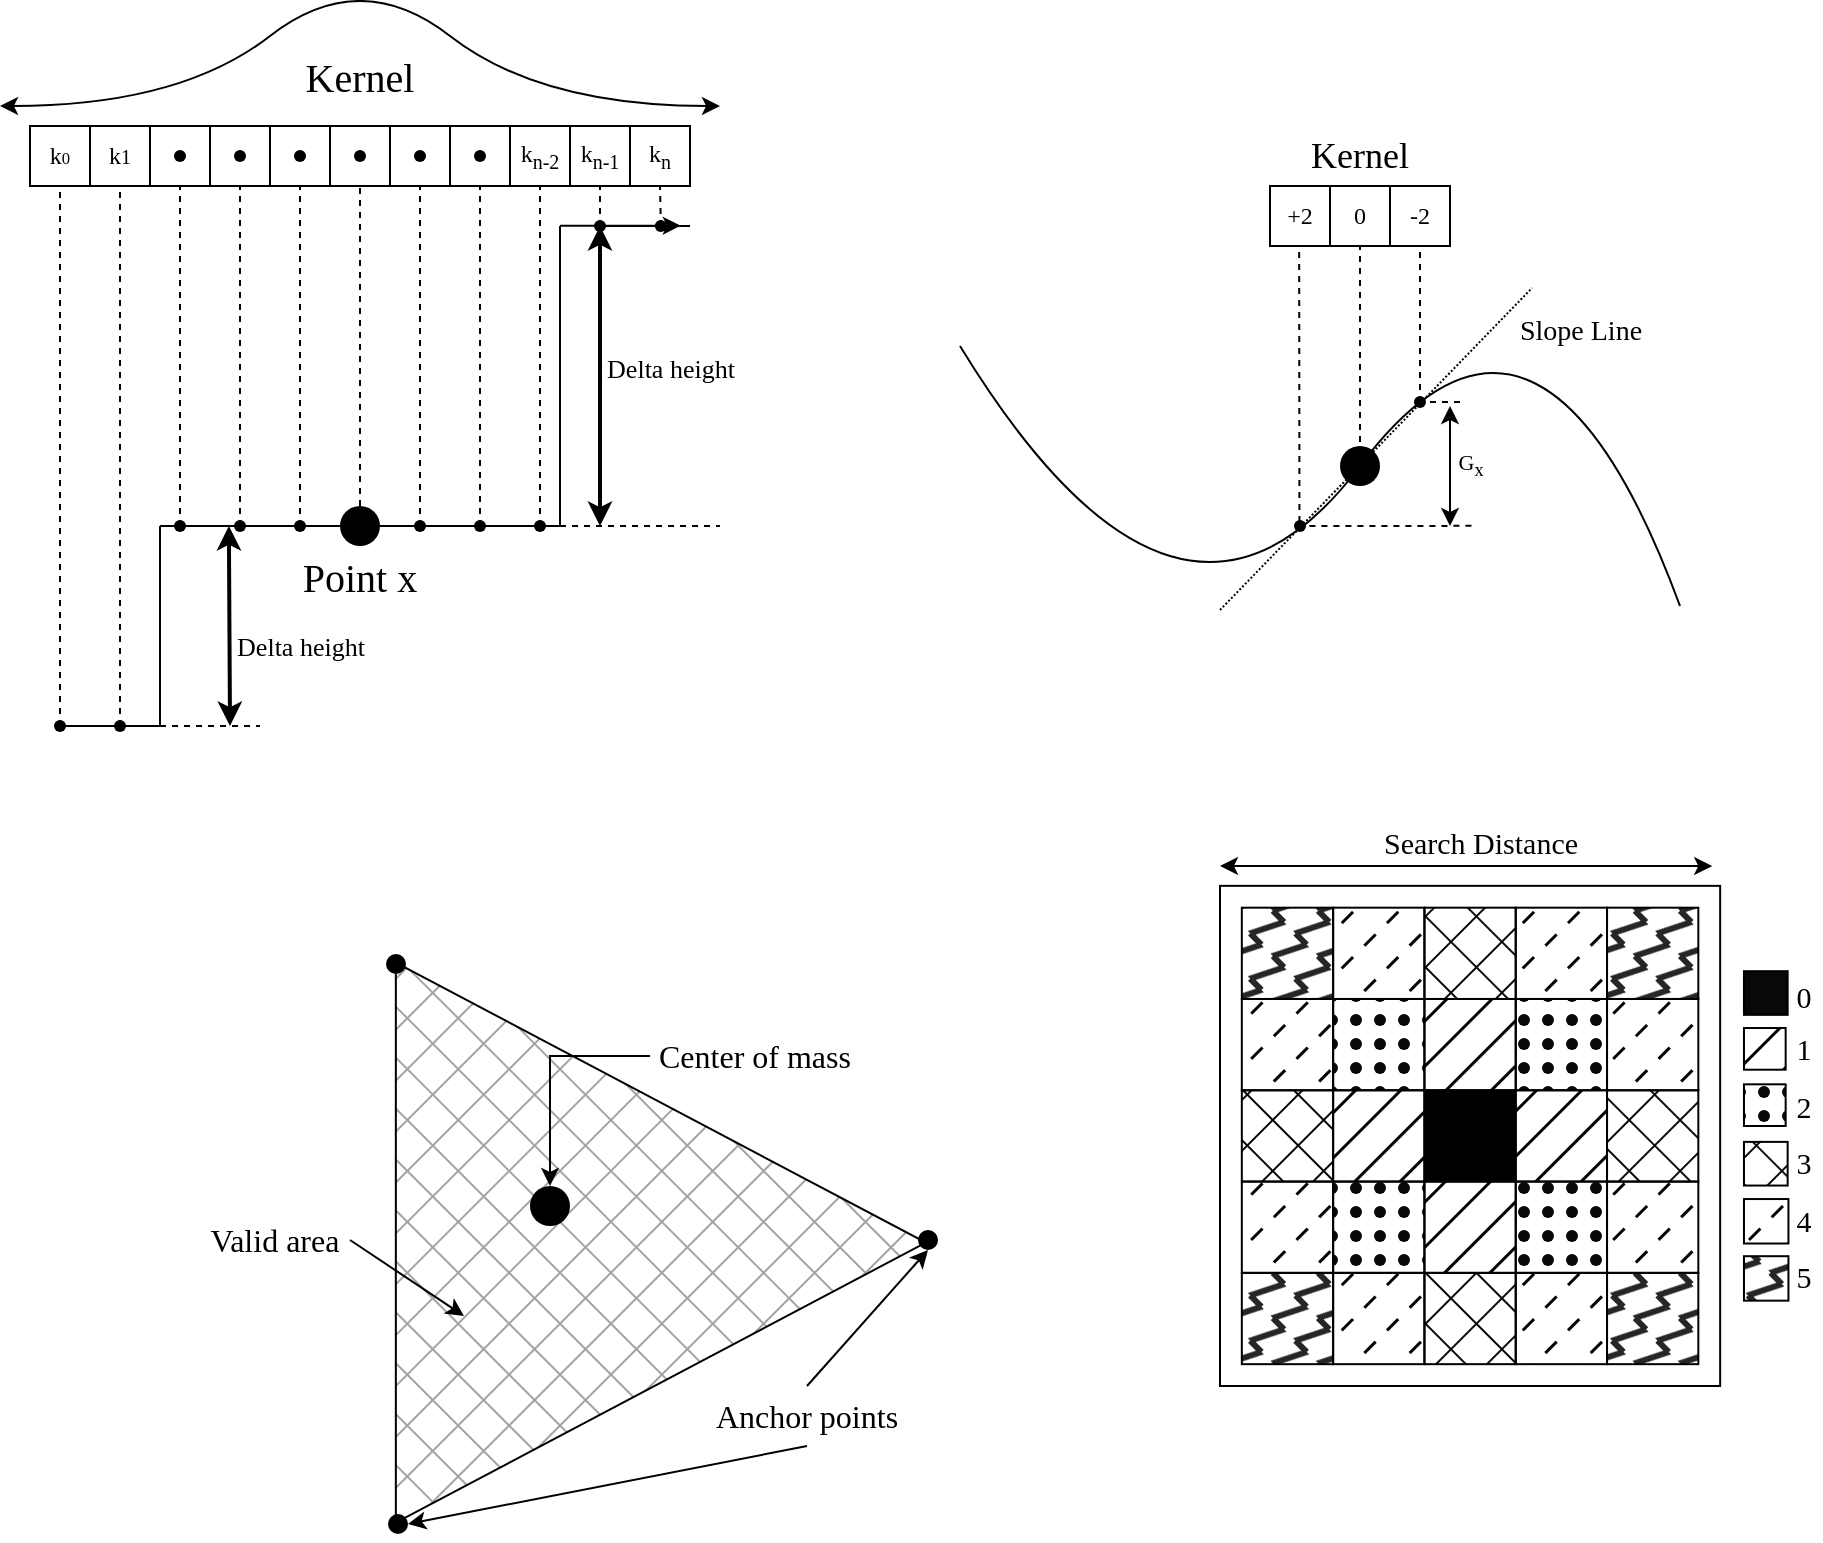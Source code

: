 <mxfile version="24.6.4" type="device" pages="2">
  <diagram name="Page-1" id="gxVU76bG1TqDiVBkA_-t">
    <mxGraphModel dx="1166" dy="496" grid="1" gridSize="10" guides="1" tooltips="1" connect="1" arrows="1" fold="1" page="1" pageScale="1" pageWidth="850" pageHeight="1100" math="0" shadow="0">
      <root>
        <mxCell id="0" />
        <mxCell id="1" parent="0" />
        <mxCell id="CfTVnZhLzXpkAerJesti-1" value="" style="endArrow=none;html=1;rounded=0;" parent="1" source="CfTVnZhLzXpkAerJesti-54" edge="1">
          <mxGeometry width="50" height="50" relative="1" as="geometry">
            <mxPoint x="380" y="600" as="sourcePoint" />
            <mxPoint x="520" y="600" as="targetPoint" />
          </mxGeometry>
        </mxCell>
        <mxCell id="CfTVnZhLzXpkAerJesti-2" value="" style="endArrow=none;html=1;rounded=0;" parent="1" edge="1">
          <mxGeometry width="50" height="50" relative="1" as="geometry">
            <mxPoint x="520" y="450" as="sourcePoint" />
            <mxPoint x="520" y="600" as="targetPoint" />
          </mxGeometry>
        </mxCell>
        <mxCell id="CfTVnZhLzXpkAerJesti-3" value="" style="endArrow=none;html=1;rounded=0;" parent="1" source="CfTVnZhLzXpkAerJesti-60" edge="1">
          <mxGeometry width="50" height="50" relative="1" as="geometry">
            <mxPoint x="505" y="360" as="sourcePoint" />
            <mxPoint x="585" y="450" as="targetPoint" />
          </mxGeometry>
        </mxCell>
        <mxCell id="CfTVnZhLzXpkAerJesti-4" value="" style="endArrow=none;html=1;rounded=0;" parent="1" edge="1">
          <mxGeometry width="50" height="50" relative="1" as="geometry">
            <mxPoint x="320" y="600" as="sourcePoint" />
            <mxPoint x="320" y="700" as="targetPoint" />
          </mxGeometry>
        </mxCell>
        <mxCell id="CfTVnZhLzXpkAerJesti-5" value="" style="endArrow=none;html=1;rounded=0;" parent="1" source="CfTVnZhLzXpkAerJesti-43" edge="1">
          <mxGeometry width="50" height="50" relative="1" as="geometry">
            <mxPoint x="240" y="700" as="sourcePoint" />
            <mxPoint x="320" y="700" as="targetPoint" />
          </mxGeometry>
        </mxCell>
        <mxCell id="CfTVnZhLzXpkAerJesti-7" value="" style="endArrow=none;html=1;rounded=0;" parent="1" source="CfTVnZhLzXpkAerJesti-45" edge="1">
          <mxGeometry width="50" height="50" relative="1" as="geometry">
            <mxPoint x="320" y="600" as="sourcePoint" />
            <mxPoint x="380" y="600" as="targetPoint" />
          </mxGeometry>
        </mxCell>
        <mxCell id="CfTVnZhLzXpkAerJesti-11" value="" style="endArrow=none;html=1;rounded=0;" parent="1" target="CfTVnZhLzXpkAerJesti-9" edge="1">
          <mxGeometry width="50" height="50" relative="1" as="geometry">
            <mxPoint x="380" y="600" as="sourcePoint" />
            <mxPoint x="520" y="600" as="targetPoint" />
          </mxGeometry>
        </mxCell>
        <mxCell id="CfTVnZhLzXpkAerJesti-12" value="&lt;font style=&quot;font-size: 20px;&quot; face=&quot;Times New Roman&quot;&gt;Point x&lt;/font&gt;" style="text;html=1;align=center;verticalAlign=middle;whiteSpace=wrap;rounded=0;" parent="1" vertex="1">
          <mxGeometry x="380" y="610" width="80" height="30" as="geometry" />
        </mxCell>
        <mxCell id="CfTVnZhLzXpkAerJesti-15" value="&lt;span style=&quot;font-family: &amp;quot;Times New Roman&amp;quot;;&quot;&gt;k&lt;span style=&quot;font-size: 8.333px;&quot;&gt;0&lt;/span&gt;&lt;/span&gt;" style="rounded=0;whiteSpace=wrap;html=1;" parent="1" vertex="1">
          <mxGeometry x="255" y="400" width="30" height="30" as="geometry" />
        </mxCell>
        <mxCell id="CfTVnZhLzXpkAerJesti-16" value="&lt;span style=&quot;font-family: &amp;quot;Times New Roman&amp;quot;;&quot;&gt;k&lt;span style=&quot;font-size: 10px;&quot;&gt;1&lt;/span&gt;&lt;/span&gt;" style="rounded=0;whiteSpace=wrap;html=1;" parent="1" vertex="1">
          <mxGeometry x="285" y="400" width="30" height="30" as="geometry" />
        </mxCell>
        <mxCell id="CfTVnZhLzXpkAerJesti-17" value="&lt;span style=&quot;color: rgba(0, 0, 0, 0); font-family: monospace; font-size: 0px; text-align: start; text-wrap: nowrap;&quot;&gt;%3CmxGraphModel%3E%3Croot%3E%3CmxCell%20id%3D%220%22%2F%3E%3CmxCell%20id%3D%221%22%20parent%3D%220%22%2F%3E%3CmxCell%20id%3D%222%22%20value%3D%22%22%20style%3D%22shape%3Dwaypoint%3Bsketch%3D0%3BfillStyle%3Dsolid%3Bsize%3D6%3BpointerEvents%3D1%3Bpoints%3D%5B%5D%3BfillColor%3Dnone%3Bresizable%3D0%3Brotatable%3D0%3Bperimeter%3DcenterPerimeter%3BsnapToPoint%3D1%3B%22%20vertex%3D%221%22%20parent%3D%221%22%3E%3CmxGeometry%20x%3D%22335%22%20y%3D%22590%22%20width%3D%2220%22%20height%3D%2220%22%20as%3D%22geometry%22%2F%3E%3C%2FmxCell%3E%3C%2Froot%3E%3C%2FmxGraphModel%3E&lt;/span&gt;" style="rounded=0;whiteSpace=wrap;html=1;" parent="1" vertex="1">
          <mxGeometry x="315" y="400" width="30" height="30" as="geometry" />
        </mxCell>
        <mxCell id="CfTVnZhLzXpkAerJesti-18" value="" style="rounded=0;whiteSpace=wrap;html=1;" parent="1" vertex="1">
          <mxGeometry x="345" y="400" width="30" height="30" as="geometry" />
        </mxCell>
        <mxCell id="CfTVnZhLzXpkAerJesti-19" value="" style="rounded=0;whiteSpace=wrap;html=1;" parent="1" vertex="1">
          <mxGeometry x="375" y="400" width="30" height="30" as="geometry" />
        </mxCell>
        <mxCell id="CfTVnZhLzXpkAerJesti-20" value="" style="rounded=0;whiteSpace=wrap;html=1;" parent="1" vertex="1">
          <mxGeometry x="405" y="400" width="30" height="30" as="geometry" />
        </mxCell>
        <mxCell id="CfTVnZhLzXpkAerJesti-21" value="" style="rounded=0;whiteSpace=wrap;html=1;" parent="1" vertex="1">
          <mxGeometry x="435" y="400" width="30" height="30" as="geometry" />
        </mxCell>
        <mxCell id="CfTVnZhLzXpkAerJesti-22" value="" style="rounded=0;whiteSpace=wrap;html=1;" parent="1" vertex="1">
          <mxGeometry x="465" y="400" width="30" height="30" as="geometry" />
        </mxCell>
        <mxCell id="CfTVnZhLzXpkAerJesti-23" value="&lt;span style=&quot;font-family: &amp;quot;Times New Roman&amp;quot;;&quot;&gt;k&lt;/span&gt;&lt;sub style=&quot;font-family: &amp;quot;Times New Roman&amp;quot;;&quot;&gt;n-2&lt;/sub&gt;" style="rounded=0;whiteSpace=wrap;html=1;" parent="1" vertex="1">
          <mxGeometry x="495" y="400" width="30" height="30" as="geometry" />
        </mxCell>
        <mxCell id="CfTVnZhLzXpkAerJesti-24" value="&lt;span style=&quot;font-family: &amp;quot;Times New Roman&amp;quot;;&quot;&gt;k&lt;/span&gt;&lt;sub style=&quot;font-family: &amp;quot;Times New Roman&amp;quot;;&quot;&gt;n-1&lt;/sub&gt;" style="rounded=0;whiteSpace=wrap;html=1;" parent="1" vertex="1">
          <mxGeometry x="525" y="400" width="30" height="30" as="geometry" />
        </mxCell>
        <mxCell id="CfTVnZhLzXpkAerJesti-25" value="&lt;span style=&quot;font-family: &amp;quot;Times New Roman&amp;quot;;&quot;&gt;k&lt;/span&gt;&lt;sub style=&quot;font-family: &amp;quot;Times New Roman&amp;quot;;&quot;&gt;n&lt;/sub&gt;" style="rounded=0;whiteSpace=wrap;html=1;" parent="1" vertex="1">
          <mxGeometry x="555" y="400" width="30" height="30" as="geometry" />
        </mxCell>
        <mxCell id="CfTVnZhLzXpkAerJesti-26" value="&lt;font style=&quot;font-size: 20px;&quot; face=&quot;Times New Roman&quot;&gt;Kernel&lt;/font&gt;" style="text;html=1;align=center;verticalAlign=middle;whiteSpace=wrap;rounded=0;" parent="1" vertex="1">
          <mxGeometry x="390" y="360" width="60" height="30" as="geometry" />
        </mxCell>
        <mxCell id="CfTVnZhLzXpkAerJesti-28" value="" style="endArrow=none;dashed=1;html=1;rounded=0;entryX=0.5;entryY=1;entryDx=0;entryDy=0;strokeWidth=1;" parent="1" source="CfTVnZhLzXpkAerJesti-41" target="CfTVnZhLzXpkAerJesti-15" edge="1">
          <mxGeometry width="50" height="50" relative="1" as="geometry">
            <mxPoint x="284.71" y="840" as="sourcePoint" />
            <mxPoint x="284.71" y="310" as="targetPoint" />
          </mxGeometry>
        </mxCell>
        <mxCell id="CfTVnZhLzXpkAerJesti-29" value="" style="endArrow=none;dashed=1;html=1;rounded=0;entryX=0.5;entryY=1;entryDx=0;entryDy=0;strokeWidth=1;" parent="1" source="CfTVnZhLzXpkAerJesti-43" target="CfTVnZhLzXpkAerJesti-16" edge="1">
          <mxGeometry width="50" height="50" relative="1" as="geometry">
            <mxPoint x="314.71" y="840" as="sourcePoint" />
            <mxPoint x="314.71" y="310" as="targetPoint" />
          </mxGeometry>
        </mxCell>
        <mxCell id="CfTVnZhLzXpkAerJesti-30" value="" style="endArrow=none;dashed=1;html=1;rounded=0;entryX=0.5;entryY=1;entryDx=0;entryDy=0;strokeWidth=1;" parent="1" source="CfTVnZhLzXpkAerJesti-45" target="CfTVnZhLzXpkAerJesti-17" edge="1">
          <mxGeometry width="50" height="50" relative="1" as="geometry">
            <mxPoint x="345" y="600" as="sourcePoint" />
            <mxPoint x="344.71" y="310" as="targetPoint" />
          </mxGeometry>
        </mxCell>
        <mxCell id="CfTVnZhLzXpkAerJesti-31" value="" style="endArrow=none;dashed=1;html=1;rounded=0;entryX=0.5;entryY=1;entryDx=0;entryDy=0;strokeWidth=1;" parent="1" source="CfTVnZhLzXpkAerJesti-47" target="CfTVnZhLzXpkAerJesti-18" edge="1">
          <mxGeometry width="50" height="50" relative="1" as="geometry">
            <mxPoint x="375" y="600" as="sourcePoint" />
            <mxPoint x="374.71" y="310" as="targetPoint" />
          </mxGeometry>
        </mxCell>
        <mxCell id="CfTVnZhLzXpkAerJesti-32" value="" style="endArrow=none;dashed=1;html=1;rounded=0;entryX=0.5;entryY=1;entryDx=0;entryDy=0;strokeWidth=1;" parent="1" source="CfTVnZhLzXpkAerJesti-48" target="CfTVnZhLzXpkAerJesti-19" edge="1">
          <mxGeometry width="50" height="50" relative="1" as="geometry">
            <mxPoint x="390" y="600" as="sourcePoint" />
            <mxPoint x="405" y="310" as="targetPoint" />
          </mxGeometry>
        </mxCell>
        <mxCell id="CfTVnZhLzXpkAerJesti-33" value="" style="endArrow=none;dashed=1;html=1;rounded=0;entryX=0.5;entryY=1;entryDx=0;entryDy=0;strokeWidth=1;" parent="1" source="CfTVnZhLzXpkAerJesti-9" target="CfTVnZhLzXpkAerJesti-20" edge="1">
          <mxGeometry width="50" height="50" relative="1" as="geometry">
            <mxPoint x="435" y="600" as="sourcePoint" />
            <mxPoint x="434.71" y="310" as="targetPoint" />
          </mxGeometry>
        </mxCell>
        <mxCell id="CfTVnZhLzXpkAerJesti-34" value="" style="endArrow=none;dashed=1;html=1;rounded=0;entryX=0.5;entryY=1;entryDx=0;entryDy=0;strokeWidth=1;" parent="1" source="CfTVnZhLzXpkAerJesti-52" target="CfTVnZhLzXpkAerJesti-21" edge="1">
          <mxGeometry width="50" height="50" relative="1" as="geometry">
            <mxPoint x="465" y="600" as="sourcePoint" />
            <mxPoint x="464.71" y="310" as="targetPoint" />
          </mxGeometry>
        </mxCell>
        <mxCell id="CfTVnZhLzXpkAerJesti-35" value="" style="endArrow=none;dashed=1;html=1;rounded=0;entryX=0.5;entryY=1;entryDx=0;entryDy=0;strokeWidth=1;" parent="1" source="CfTVnZhLzXpkAerJesti-54" target="CfTVnZhLzXpkAerJesti-22" edge="1">
          <mxGeometry width="50" height="50" relative="1" as="geometry">
            <mxPoint x="495" y="600" as="sourcePoint" />
            <mxPoint x="494.71" y="310" as="targetPoint" />
          </mxGeometry>
        </mxCell>
        <mxCell id="CfTVnZhLzXpkAerJesti-36" value="" style="endArrow=none;dashed=1;html=1;rounded=0;entryX=0.5;entryY=1;entryDx=0;entryDy=0;strokeWidth=1;" parent="1" source="CfTVnZhLzXpkAerJesti-56" target="CfTVnZhLzXpkAerJesti-23" edge="1">
          <mxGeometry width="50" height="50" relative="1" as="geometry">
            <mxPoint x="510" y="360" as="sourcePoint" />
            <mxPoint x="509.71" y="310" as="targetPoint" />
          </mxGeometry>
        </mxCell>
        <mxCell id="CfTVnZhLzXpkAerJesti-37" value="" style="endArrow=none;dashed=1;html=1;rounded=0;entryX=0.5;entryY=1;entryDx=0;entryDy=0;strokeWidth=1;" parent="1" source="CfTVnZhLzXpkAerJesti-58" target="CfTVnZhLzXpkAerJesti-24" edge="1">
          <mxGeometry width="50" height="50" relative="1" as="geometry">
            <mxPoint x="540" y="360" as="sourcePoint" />
            <mxPoint x="539.71" y="310" as="targetPoint" />
          </mxGeometry>
        </mxCell>
        <mxCell id="CfTVnZhLzXpkAerJesti-38" value="" style="endArrow=none;dashed=1;html=1;rounded=0;entryX=0.5;entryY=1;entryDx=0;entryDy=0;strokeWidth=1;" parent="1" source="CfTVnZhLzXpkAerJesti-60" target="CfTVnZhLzXpkAerJesti-25" edge="1">
          <mxGeometry width="50" height="50" relative="1" as="geometry">
            <mxPoint x="570" y="360" as="sourcePoint" />
            <mxPoint x="569.71" y="310" as="targetPoint" />
          </mxGeometry>
        </mxCell>
        <mxCell id="CfTVnZhLzXpkAerJesti-41" value="" style="shape=waypoint;sketch=0;fillStyle=solid;size=6;pointerEvents=1;points=[];fillColor=none;resizable=0;rotatable=0;perimeter=centerPerimeter;snapToPoint=1;" parent="1" vertex="1">
          <mxGeometry x="260" y="690" width="20" height="20" as="geometry" />
        </mxCell>
        <mxCell id="CfTVnZhLzXpkAerJesti-44" value="" style="endArrow=none;html=1;rounded=0;" parent="1" source="CfTVnZhLzXpkAerJesti-41" target="CfTVnZhLzXpkAerJesti-43" edge="1">
          <mxGeometry width="50" height="50" relative="1" as="geometry">
            <mxPoint x="285" y="700" as="sourcePoint" />
            <mxPoint x="320" y="700" as="targetPoint" />
          </mxGeometry>
        </mxCell>
        <mxCell id="CfTVnZhLzXpkAerJesti-43" value="" style="shape=waypoint;sketch=0;fillStyle=solid;size=6;pointerEvents=1;points=[];fillColor=none;resizable=0;rotatable=0;perimeter=centerPerimeter;snapToPoint=1;" parent="1" vertex="1">
          <mxGeometry x="290" y="690" width="20" height="20" as="geometry" />
        </mxCell>
        <mxCell id="CfTVnZhLzXpkAerJesti-46" value="" style="endArrow=none;html=1;rounded=0;" parent="1" target="CfTVnZhLzXpkAerJesti-45" edge="1">
          <mxGeometry width="50" height="50" relative="1" as="geometry">
            <mxPoint x="320" y="600" as="sourcePoint" />
            <mxPoint x="380" y="600" as="targetPoint" />
          </mxGeometry>
        </mxCell>
        <mxCell id="CfTVnZhLzXpkAerJesti-45" value="" style="shape=waypoint;sketch=0;fillStyle=solid;size=6;pointerEvents=1;points=[];fillColor=none;resizable=0;rotatable=0;perimeter=centerPerimeter;snapToPoint=1;" parent="1" vertex="1">
          <mxGeometry x="320" y="590" width="20" height="20" as="geometry" />
        </mxCell>
        <mxCell id="CfTVnZhLzXpkAerJesti-49" value="" style="endArrow=none;html=1;rounded=0;" parent="1" source="CfTVnZhLzXpkAerJesti-9" target="CfTVnZhLzXpkAerJesti-48" edge="1">
          <mxGeometry width="50" height="50" relative="1" as="geometry">
            <mxPoint x="400" y="600" as="sourcePoint" />
            <mxPoint x="520" y="600" as="targetPoint" />
          </mxGeometry>
        </mxCell>
        <mxCell id="CfTVnZhLzXpkAerJesti-51" value="" style="endArrow=none;html=1;rounded=0;" parent="1" source="CfTVnZhLzXpkAerJesti-9" target="CfTVnZhLzXpkAerJesti-52" edge="1">
          <mxGeometry width="50" height="50" relative="1" as="geometry">
            <mxPoint x="405" y="600" as="sourcePoint" />
            <mxPoint x="435" y="600" as="targetPoint" />
          </mxGeometry>
        </mxCell>
        <mxCell id="CfTVnZhLzXpkAerJesti-52" value="" style="shape=waypoint;sketch=0;fillStyle=solid;size=6;pointerEvents=1;points=[];fillColor=none;resizable=0;rotatable=0;perimeter=centerPerimeter;snapToPoint=1;" parent="1" vertex="1">
          <mxGeometry x="440" y="590" width="20" height="20" as="geometry" />
        </mxCell>
        <mxCell id="CfTVnZhLzXpkAerJesti-55" value="" style="endArrow=none;html=1;rounded=0;" parent="1" source="CfTVnZhLzXpkAerJesti-52" target="CfTVnZhLzXpkAerJesti-54" edge="1">
          <mxGeometry width="50" height="50" relative="1" as="geometry">
            <mxPoint x="465" y="600" as="sourcePoint" />
            <mxPoint x="520" y="600" as="targetPoint" />
          </mxGeometry>
        </mxCell>
        <mxCell id="CfTVnZhLzXpkAerJesti-54" value="" style="shape=waypoint;sketch=0;fillStyle=solid;size=6;pointerEvents=1;points=[];fillColor=none;resizable=0;rotatable=0;perimeter=centerPerimeter;snapToPoint=1;" parent="1" vertex="1">
          <mxGeometry x="470" y="590" width="20" height="20" as="geometry" />
        </mxCell>
        <mxCell id="CfTVnZhLzXpkAerJesti-58" value="" style="shape=waypoint;sketch=0;fillStyle=solid;size=6;pointerEvents=1;points=[];fillColor=none;resizable=0;rotatable=0;perimeter=centerPerimeter;snapToPoint=1;" parent="1" vertex="1">
          <mxGeometry x="530" y="440" width="20" height="20" as="geometry" />
        </mxCell>
        <mxCell id="CfTVnZhLzXpkAerJesti-61" value="" style="endArrow=none;html=1;rounded=0;" parent="1" source="CfTVnZhLzXpkAerJesti-58" target="CfTVnZhLzXpkAerJesti-60" edge="1">
          <mxGeometry width="50" height="50" relative="1" as="geometry">
            <mxPoint x="540" y="360" as="sourcePoint" />
            <mxPoint x="585" y="360" as="targetPoint" />
          </mxGeometry>
        </mxCell>
        <mxCell id="CfTVnZhLzXpkAerJesti-60" value="" style="shape=waypoint;sketch=0;fillStyle=solid;size=6;pointerEvents=1;points=[];fillColor=none;resizable=0;rotatable=0;perimeter=centerPerimeter;snapToPoint=1;" parent="1" vertex="1">
          <mxGeometry x="560.42" y="440" width="20" height="20" as="geometry" />
        </mxCell>
        <mxCell id="CfTVnZhLzXpkAerJesti-62" value="" style="endArrow=classic;startArrow=classic;html=1;rounded=0;strokeWidth=2;" parent="1" edge="1">
          <mxGeometry width="50" height="50" relative="1" as="geometry">
            <mxPoint x="540" y="450" as="sourcePoint" />
            <mxPoint x="540" y="600" as="targetPoint" />
          </mxGeometry>
        </mxCell>
        <mxCell id="CfTVnZhLzXpkAerJesti-63" value="&lt;font style=&quot;font-size: 13px;&quot; face=&quot;Times New Roman&quot;&gt;Delta height&lt;/font&gt;" style="edgeLabel;html=1;align=center;verticalAlign=middle;resizable=0;points=[];" parent="CfTVnZhLzXpkAerJesti-62" vertex="1" connectable="0">
          <mxGeometry x="-0.327" y="-3" relative="1" as="geometry">
            <mxPoint x="38" y="20" as="offset" />
          </mxGeometry>
        </mxCell>
        <mxCell id="CfTVnZhLzXpkAerJesti-64" value="" style="endArrow=none;dashed=1;html=1;rounded=0;" parent="1" edge="1">
          <mxGeometry width="50" height="50" relative="1" as="geometry">
            <mxPoint x="320" y="700" as="sourcePoint" />
            <mxPoint x="370" y="700" as="targetPoint" />
          </mxGeometry>
        </mxCell>
        <mxCell id="CfTVnZhLzXpkAerJesti-65" value="" style="endArrow=classic;startArrow=classic;html=1;rounded=0;strokeWidth=2;" parent="1" edge="1">
          <mxGeometry width="50" height="50" relative="1" as="geometry">
            <mxPoint x="354.43" y="600" as="sourcePoint" />
            <mxPoint x="355" y="700" as="targetPoint" />
          </mxGeometry>
        </mxCell>
        <mxCell id="CfTVnZhLzXpkAerJesti-66" value="&lt;font style=&quot;font-size: 13px;&quot; face=&quot;Times New Roman&quot;&gt;Delta height&lt;/font&gt;" style="edgeLabel;html=1;align=center;verticalAlign=middle;resizable=0;points=[];" parent="CfTVnZhLzXpkAerJesti-65" vertex="1" connectable="0">
          <mxGeometry x="-0.327" y="-3" relative="1" as="geometry">
            <mxPoint x="38" y="26" as="offset" />
          </mxGeometry>
        </mxCell>
        <mxCell id="CfTVnZhLzXpkAerJesti-67" value="" style="endArrow=none;dashed=1;html=1;rounded=0;" parent="1" edge="1">
          <mxGeometry width="50" height="50" relative="1" as="geometry">
            <mxPoint x="520" y="600" as="sourcePoint" />
            <mxPoint x="600" y="600" as="targetPoint" />
          </mxGeometry>
        </mxCell>
        <mxCell id="CfTVnZhLzXpkAerJesti-68" value="" style="shape=waypoint;sketch=0;fillStyle=solid;size=6;pointerEvents=1;points=[];fillColor=none;resizable=0;rotatable=0;perimeter=centerPerimeter;snapToPoint=1;" parent="1" vertex="1">
          <mxGeometry x="320" y="405" width="20" height="20" as="geometry" />
        </mxCell>
        <mxCell id="CfTVnZhLzXpkAerJesti-69" value="" style="shape=waypoint;sketch=0;fillStyle=solid;size=6;pointerEvents=1;points=[];fillColor=none;resizable=0;rotatable=0;perimeter=centerPerimeter;snapToPoint=1;" parent="1" vertex="1">
          <mxGeometry x="350" y="405" width="20" height="20" as="geometry" />
        </mxCell>
        <mxCell id="CfTVnZhLzXpkAerJesti-70" value="" style="shape=waypoint;sketch=0;fillStyle=solid;size=6;pointerEvents=1;points=[];fillColor=none;resizable=0;rotatable=0;perimeter=centerPerimeter;snapToPoint=1;" parent="1" vertex="1">
          <mxGeometry x="380" y="405" width="20" height="20" as="geometry" />
        </mxCell>
        <mxCell id="CfTVnZhLzXpkAerJesti-71" value="" style="shape=waypoint;sketch=0;fillStyle=solid;size=6;pointerEvents=1;points=[];fillColor=none;resizable=0;rotatable=0;perimeter=centerPerimeter;snapToPoint=1;" parent="1" vertex="1">
          <mxGeometry x="410" y="405" width="20" height="20" as="geometry" />
        </mxCell>
        <mxCell id="CfTVnZhLzXpkAerJesti-72" value="" style="shape=waypoint;sketch=0;fillStyle=solid;size=6;pointerEvents=1;points=[];fillColor=none;resizable=0;rotatable=0;perimeter=centerPerimeter;snapToPoint=1;" parent="1" vertex="1">
          <mxGeometry x="440" y="405" width="20" height="20" as="geometry" />
        </mxCell>
        <mxCell id="CfTVnZhLzXpkAerJesti-73" value="" style="shape=waypoint;sketch=0;fillStyle=solid;size=6;pointerEvents=1;points=[];fillColor=none;resizable=0;rotatable=0;perimeter=centerPerimeter;snapToPoint=1;" parent="1" vertex="1">
          <mxGeometry x="470" y="405" width="20" height="20" as="geometry" />
        </mxCell>
        <mxCell id="CfTVnZhLzXpkAerJesti-9" value="" style="shape=ellipse;fillColor=#000000;strokeColor=none;html=1;sketch=0;" parent="1" vertex="1">
          <mxGeometry x="410" y="590" width="20" height="20" as="geometry" />
        </mxCell>
        <mxCell id="CfTVnZhLzXpkAerJesti-147" value="" style="shape=ellipse;fillColor=#000000;strokeColor=none;html=1;sketch=0;" parent="1" vertex="1">
          <mxGeometry x="910" y="560" width="20" height="20" as="geometry" />
        </mxCell>
        <mxCell id="CfTVnZhLzXpkAerJesti-149" value="" style="curved=1;endArrow=none;html=1;rounded=0;endFill=0;" parent="1" edge="1">
          <mxGeometry width="50" height="50" relative="1" as="geometry">
            <mxPoint x="720" y="510" as="sourcePoint" />
            <mxPoint x="1080" y="640" as="targetPoint" />
            <Array as="points">
              <mxPoint x="830" y="690" />
              <mxPoint x="1010" y="450" />
            </Array>
          </mxGeometry>
        </mxCell>
        <mxCell id="CfTVnZhLzXpkAerJesti-150" value="" style="shape=waypoint;sketch=0;fillStyle=solid;size=6;pointerEvents=1;points=[];fillColor=none;resizable=0;rotatable=0;perimeter=centerPerimeter;snapToPoint=1;" parent="1" vertex="1">
          <mxGeometry x="940" y="528" width="20" height="20" as="geometry" />
        </mxCell>
        <mxCell id="CfTVnZhLzXpkAerJesti-151" value="" style="shape=waypoint;sketch=0;fillStyle=solid;size=6;pointerEvents=1;points=[];fillColor=none;resizable=0;rotatable=0;perimeter=centerPerimeter;snapToPoint=1;" parent="1" vertex="1">
          <mxGeometry x="880" y="590" width="20" height="20" as="geometry" />
        </mxCell>
        <mxCell id="CfTVnZhLzXpkAerJesti-157" value="" style="endArrow=none;dashed=1;html=1;rounded=0;entryX=0.486;entryY=1.048;entryDx=0;entryDy=0;entryPerimeter=0;" parent="1" target="M_B3FNG2U7LqIqw2cikg-44" edge="1">
          <mxGeometry width="50" height="50" relative="1" as="geometry">
            <mxPoint x="889.72" y="598" as="sourcePoint" />
            <mxPoint x="889.72" y="420" as="targetPoint" />
          </mxGeometry>
        </mxCell>
        <mxCell id="CfTVnZhLzXpkAerJesti-158" value="" style="endArrow=none;dashed=1;html=1;rounded=0;entryX=0.5;entryY=1;entryDx=0;entryDy=0;exitX=0.488;exitY=0.373;exitDx=0;exitDy=0;exitPerimeter=0;" parent="1" source="CfTVnZhLzXpkAerJesti-150" target="M_B3FNG2U7LqIqw2cikg-46" edge="1">
          <mxGeometry width="50" height="50" relative="1" as="geometry">
            <mxPoint x="960" y="550" as="sourcePoint" />
            <mxPoint x="960" y="500" as="targetPoint" />
          </mxGeometry>
        </mxCell>
        <mxCell id="CfTVnZhLzXpkAerJesti-160" value="" style="endArrow=none;dashed=1;html=1;rounded=0;entryX=0.5;entryY=1;entryDx=0;entryDy=0;" parent="1" target="M_B3FNG2U7LqIqw2cikg-45" edge="1">
          <mxGeometry width="50" height="50" relative="1" as="geometry">
            <mxPoint x="920" y="570" as="sourcePoint" />
            <mxPoint x="920" y="502" as="targetPoint" />
          </mxGeometry>
        </mxCell>
        <mxCell id="CfTVnZhLzXpkAerJesti-161" value="" style="endArrow=classic;startArrow=classic;html=1;rounded=0;" parent="1" edge="1">
          <mxGeometry width="50" height="50" relative="1" as="geometry">
            <mxPoint x="965" y="600" as="sourcePoint" />
            <mxPoint x="965" y="540" as="targetPoint" />
          </mxGeometry>
        </mxCell>
        <mxCell id="CfTVnZhLzXpkAerJesti-162" value="&lt;font face=&quot;Times New Roman&quot;&gt;G&lt;sub&gt;x&lt;/sub&gt;&lt;/font&gt;" style="edgeLabel;html=1;align=center;verticalAlign=middle;resizable=0;points=[];" parent="CfTVnZhLzXpkAerJesti-161" vertex="1" connectable="0">
          <mxGeometry x="0.094" y="-1" relative="1" as="geometry">
            <mxPoint x="9" y="3" as="offset" />
          </mxGeometry>
        </mxCell>
        <mxCell id="CfTVnZhLzXpkAerJesti-163" value="" style="endArrow=none;dashed=1;html=1;rounded=0;exitX=0.984;exitY=0.831;exitDx=0;exitDy=0;exitPerimeter=0;" parent="1" target="CfTVnZhLzXpkAerJesti-151" edge="1">
          <mxGeometry width="50" height="50" relative="1" as="geometry">
            <mxPoint x="975.72" y="599.93" as="sourcePoint" />
            <mxPoint x="890" y="510" as="targetPoint" />
          </mxGeometry>
        </mxCell>
        <mxCell id="CfTVnZhLzXpkAerJesti-165" value="" style="endArrow=none;dashed=1;html=1;rounded=0;" parent="1" target="CfTVnZhLzXpkAerJesti-150" edge="1">
          <mxGeometry width="50" height="50" relative="1" as="geometry">
            <mxPoint x="970" y="538" as="sourcePoint" />
            <mxPoint x="960" y="530.88" as="targetPoint" />
          </mxGeometry>
        </mxCell>
        <mxCell id="CfTVnZhLzXpkAerJesti-166" value="" style="endArrow=none;html=1;rounded=0;dashed=1;dashPattern=1 1;" parent="1" edge="1">
          <mxGeometry width="50" height="50" relative="1" as="geometry">
            <mxPoint x="850" y="642" as="sourcePoint" />
            <mxPoint x="1006" y="481" as="targetPoint" />
          </mxGeometry>
        </mxCell>
        <mxCell id="CfTVnZhLzXpkAerJesti-167" value="&lt;font style=&quot;font-size: 14px;&quot; face=&quot;Times New Roman&quot;&gt;Slope Line&lt;/font&gt;" style="edgeLabel;html=1;align=center;verticalAlign=middle;resizable=0;points=[];" parent="CfTVnZhLzXpkAerJesti-166" vertex="1" connectable="0">
          <mxGeometry x="0.819" relative="1" as="geometry">
            <mxPoint x="38" y="7" as="offset" />
          </mxGeometry>
        </mxCell>
        <mxCell id="M_B3FNG2U7LqIqw2cikg-12" value="" style="triangle;whiteSpace=wrap;html=1;rotation=0;fillStyle=cross-hatch;fillColor=#A3A3A3;" parent="1" vertex="1">
          <mxGeometry x="437.92" y="818.29" width="265" height="280" as="geometry" />
        </mxCell>
        <mxCell id="M_B3FNG2U7LqIqw2cikg-13" value="" style="shape=ellipse;fillColor=#000000;strokeColor=none;html=1;sketch=0;" parent="1" vertex="1">
          <mxGeometry x="505" y="930" width="20" height="20" as="geometry" />
        </mxCell>
        <mxCell id="M_B3FNG2U7LqIqw2cikg-23" style="edgeStyle=orthogonalEdgeStyle;rounded=0;orthogonalLoop=1;jettySize=auto;html=1;entryX=0.5;entryY=0;entryDx=0;entryDy=0;" parent="1" source="M_B3FNG2U7LqIqw2cikg-14" target="M_B3FNG2U7LqIqw2cikg-13" edge="1">
          <mxGeometry relative="1" as="geometry" />
        </mxCell>
        <mxCell id="M_B3FNG2U7LqIqw2cikg-14" value="&lt;font style=&quot;font-size: 16px;&quot; face=&quot;Times New Roman&quot;&gt;Center of mass&lt;/font&gt;" style="text;html=1;align=center;verticalAlign=middle;whiteSpace=wrap;rounded=0;" parent="1" vertex="1">
          <mxGeometry x="565" y="850" width="105" height="30" as="geometry" />
        </mxCell>
        <mxCell id="M_B3FNG2U7LqIqw2cikg-16" value="" style="shape=ellipse;fillColor=#000000;strokeColor=none;html=1;sketch=0;" parent="1" vertex="1">
          <mxGeometry x="433" y="814" width="10" height="10" as="geometry" />
        </mxCell>
        <mxCell id="M_B3FNG2U7LqIqw2cikg-18" value="" style="shape=ellipse;fillColor=#000000;strokeColor=none;html=1;sketch=0;" parent="1" vertex="1">
          <mxGeometry x="434" y="1094" width="10" height="10" as="geometry" />
        </mxCell>
        <mxCell id="M_B3FNG2U7LqIqw2cikg-20" value="" style="shape=ellipse;fillColor=#000000;strokeColor=none;html=1;sketch=0;" parent="1" vertex="1">
          <mxGeometry x="699" y="952" width="10" height="10" as="geometry" />
        </mxCell>
        <mxCell id="M_B3FNG2U7LqIqw2cikg-21" value="" style="endArrow=classic;html=1;rounded=0;exitX=1;exitY=0.5;exitDx=0;exitDy=0;" parent="1" source="M_B3FNG2U7LqIqw2cikg-22" edge="1">
          <mxGeometry width="50" height="50" relative="1" as="geometry">
            <mxPoint x="360" y="1060" as="sourcePoint" />
            <mxPoint x="472" y="995" as="targetPoint" />
          </mxGeometry>
        </mxCell>
        <mxCell id="M_B3FNG2U7LqIqw2cikg-22" value="&lt;font style=&quot;font-size: 16px;&quot; face=&quot;Times New Roman&quot;&gt;Valid area&lt;/font&gt;" style="text;html=1;align=center;verticalAlign=middle;whiteSpace=wrap;rounded=0;" parent="1" vertex="1">
          <mxGeometry x="340" y="942" width="75" height="30" as="geometry" />
        </mxCell>
        <mxCell id="M_B3FNG2U7LqIqw2cikg-24" value="&lt;font style=&quot;font-size: 16px;&quot; face=&quot;Times New Roman&quot;&gt;Anchor points&lt;/font&gt;" style="text;html=1;align=center;verticalAlign=middle;whiteSpace=wrap;rounded=0;" parent="1" vertex="1">
          <mxGeometry x="591" y="1030" width="105" height="30" as="geometry" />
        </mxCell>
        <mxCell id="M_B3FNG2U7LqIqw2cikg-28" value="" style="endArrow=classic;html=1;rounded=0;exitX=0.5;exitY=1;exitDx=0;exitDy=0;entryX=1;entryY=0.5;entryDx=0;entryDy=0;" parent="1" source="M_B3FNG2U7LqIqw2cikg-24" target="M_B3FNG2U7LqIqw2cikg-18" edge="1">
          <mxGeometry width="50" height="50" relative="1" as="geometry">
            <mxPoint x="565" y="1136" as="sourcePoint" />
            <mxPoint x="646" y="1081" as="targetPoint" />
          </mxGeometry>
        </mxCell>
        <mxCell id="M_B3FNG2U7LqIqw2cikg-29" value="" style="endArrow=classic;html=1;rounded=0;entryX=0.5;entryY=1;entryDx=0;entryDy=0;exitX=0.5;exitY=0;exitDx=0;exitDy=0;" parent="1" source="M_B3FNG2U7LqIqw2cikg-24" target="M_B3FNG2U7LqIqw2cikg-20" edge="1">
          <mxGeometry width="50" height="50" relative="1" as="geometry">
            <mxPoint x="680" y="1120" as="sourcePoint" />
            <mxPoint x="700" y="910" as="targetPoint" />
          </mxGeometry>
        </mxCell>
        <mxCell id="M_B3FNG2U7LqIqw2cikg-44" value="&lt;font face=&quot;Times New Roman&quot;&gt;+2&lt;/font&gt;" style="rounded=0;whiteSpace=wrap;html=1;" parent="1" vertex="1">
          <mxGeometry x="875" y="430" width="30" height="30" as="geometry" />
        </mxCell>
        <mxCell id="M_B3FNG2U7LqIqw2cikg-45" value="&lt;font face=&quot;Times New Roman&quot;&gt;0&lt;/font&gt;" style="rounded=0;whiteSpace=wrap;html=1;" parent="1" vertex="1">
          <mxGeometry x="905" y="430" width="30" height="30" as="geometry" />
        </mxCell>
        <mxCell id="M_B3FNG2U7LqIqw2cikg-46" value="&lt;font face=&quot;Times New Roman&quot;&gt;-2&lt;/font&gt;" style="rounded=0;whiteSpace=wrap;html=1;" parent="1" vertex="1">
          <mxGeometry x="935" y="430" width="30" height="30" as="geometry" />
        </mxCell>
        <mxCell id="M_B3FNG2U7LqIqw2cikg-52" value="&lt;font style=&quot;font-size: 18px;&quot; face=&quot;Times New Roman&quot;&gt;Kernel&lt;/font&gt;" style="text;html=1;align=center;verticalAlign=middle;whiteSpace=wrap;rounded=0;" parent="1" vertex="1">
          <mxGeometry x="890" y="400" width="60" height="30" as="geometry" />
        </mxCell>
        <mxCell id="1PBzO81G2ghO9cFVPjbX-1" value="" style="edgeStyle=orthogonalEdgeStyle;rounded=0;orthogonalLoop=1;jettySize=auto;html=1;" parent="1" edge="1">
          <mxGeometry relative="1" as="geometry">
            <mxPoint x="520" y="449.86" as="sourcePoint" />
            <mxPoint x="580.42" y="449.86" as="targetPoint" />
          </mxGeometry>
        </mxCell>
        <mxCell id="CfTVnZhLzXpkAerJesti-56" value="" style="shape=waypoint;sketch=0;fillStyle=solid;size=6;pointerEvents=1;points=[];fillColor=none;resizable=0;rotatable=0;perimeter=centerPerimeter;snapToPoint=1;" parent="1" vertex="1">
          <mxGeometry x="500" y="590" width="20" height="20" as="geometry" />
        </mxCell>
        <mxCell id="M_B3FNG2U7LqIqw2cikg-60" value="" style="curved=1;endArrow=classic;html=1;rounded=0;startArrow=classic;startFill=1;" parent="1" edge="1">
          <mxGeometry width="50" height="50" relative="1" as="geometry">
            <mxPoint x="240" y="390" as="sourcePoint" />
            <mxPoint x="600" y="390" as="targetPoint" />
            <Array as="points">
              <mxPoint x="330" y="390" />
              <mxPoint x="420" y="320" />
              <mxPoint x="510" y="390" />
            </Array>
          </mxGeometry>
        </mxCell>
        <mxCell id="1PBzO81G2ghO9cFVPjbX-2" value="" style="endArrow=none;dashed=1;html=1;rounded=0;entryDx=0;entryDy=0;strokeWidth=1;" parent="1" target="CfTVnZhLzXpkAerJesti-48" edge="1">
          <mxGeometry width="50" height="50" relative="1" as="geometry">
            <mxPoint x="390" y="600" as="sourcePoint" />
            <mxPoint x="390" y="430" as="targetPoint" />
          </mxGeometry>
        </mxCell>
        <mxCell id="CfTVnZhLzXpkAerJesti-48" value="" style="shape=waypoint;sketch=0;fillStyle=solid;size=6;pointerEvents=1;points=[];fillColor=none;resizable=0;rotatable=0;perimeter=centerPerimeter;snapToPoint=1;" parent="1" vertex="1">
          <mxGeometry x="380" y="590" width="20" height="20" as="geometry" />
        </mxCell>
        <mxCell id="CfTVnZhLzXpkAerJesti-47" value="" style="shape=waypoint;sketch=0;fillStyle=solid;size=6;pointerEvents=1;points=[];fillColor=none;resizable=0;rotatable=0;perimeter=centerPerimeter;snapToPoint=1;" parent="1" vertex="1">
          <mxGeometry x="350" y="590" width="20" height="20" as="geometry" />
        </mxCell>
        <mxCell id="M_B3FNG2U7LqIqw2cikg-62" value="" style="whiteSpace=wrap;html=1;aspect=fixed;container=0;" parent="1" vertex="1">
          <mxGeometry x="850" y="779.924" width="250.076" height="250.076" as="geometry" />
        </mxCell>
        <mxCell id="M_B3FNG2U7LqIqw2cikg-63" value="" style="whiteSpace=wrap;html=1;aspect=fixed;fillColor=#000000;container=0;" parent="1" vertex="1">
          <mxGeometry x="952.217" y="882.138" width="45.649" height="45.649" as="geometry" />
        </mxCell>
        <mxCell id="M_B3FNG2U7LqIqw2cikg-64" value="" style="whiteSpace=wrap;html=1;aspect=fixed;fillStyle=hatch;fillColor=#030303;container=0;" parent="1" vertex="1">
          <mxGeometry x="952.217" y="836.489" width="45.649" height="45.649" as="geometry" />
        </mxCell>
        <mxCell id="M_B3FNG2U7LqIqw2cikg-65" value="" style="whiteSpace=wrap;html=1;aspect=fixed;fillColor=#080808;fillStyle=cross-hatch;container=0;" parent="1" vertex="1">
          <mxGeometry x="952.217" y="790.84" width="45.649" height="45.649" as="geometry" />
        </mxCell>
        <mxCell id="M_B3FNG2U7LqIqw2cikg-66" value="" style="whiteSpace=wrap;html=1;aspect=fixed;fillStyle=hatch;fillColor=#030303;container=0;" parent="1" vertex="1">
          <mxGeometry x="997.867" y="882.138" width="45.649" height="45.649" as="geometry" />
        </mxCell>
        <mxCell id="M_B3FNG2U7LqIqw2cikg-67" value="" style="whiteSpace=wrap;html=1;aspect=fixed;fillColor=#080808;fillStyle=cross-hatch;container=0;" parent="1" vertex="1">
          <mxGeometry x="1043.517" y="882.138" width="45.649" height="45.649" as="geometry" />
        </mxCell>
        <mxCell id="M_B3FNG2U7LqIqw2cikg-68" value="" style="whiteSpace=wrap;html=1;aspect=fixed;fillColor=#080808;fillStyle=dots;container=0;" parent="1" vertex="1">
          <mxGeometry x="997.867" y="836.489" width="45.649" height="45.649" as="geometry" />
        </mxCell>
        <mxCell id="M_B3FNG2U7LqIqw2cikg-69" value="" style="whiteSpace=wrap;html=1;aspect=fixed;fillColor=#030303;fillStyle=dashed;container=0;" parent="1" vertex="1">
          <mxGeometry x="997.867" y="790.84" width="45.649" height="45.649" as="geometry" />
        </mxCell>
        <mxCell id="M_B3FNG2U7LqIqw2cikg-70" value="" style="whiteSpace=wrap;html=1;aspect=fixed;fillStyle=zigzag-line;fillColor=#262626;container=0;" parent="1" vertex="1">
          <mxGeometry x="1043.517" y="790.84" width="45.649" height="45.649" as="geometry" />
        </mxCell>
        <mxCell id="M_B3FNG2U7LqIqw2cikg-71" value="" style="whiteSpace=wrap;html=1;aspect=fixed;fillColor=#030303;fillStyle=dashed;container=0;" parent="1" vertex="1">
          <mxGeometry x="1043.517" y="836.489" width="45.649" height="45.649" as="geometry" />
        </mxCell>
        <mxCell id="M_B3FNG2U7LqIqw2cikg-99" value="" style="whiteSpace=wrap;html=1;aspect=fixed;fillStyle=hatch;fillColor=#030303;container=0;" parent="1" vertex="1">
          <mxGeometry x="952.217" y="927.787" width="45.649" height="45.649" as="geometry" />
        </mxCell>
        <mxCell id="M_B3FNG2U7LqIqw2cikg-100" value="" style="whiteSpace=wrap;html=1;aspect=fixed;fillColor=#080808;fillStyle=cross-hatch;container=0;" parent="1" vertex="1">
          <mxGeometry x="952.217" y="973.436" width="45.649" height="45.649" as="geometry" />
        </mxCell>
        <mxCell id="M_B3FNG2U7LqIqw2cikg-101" value="" style="whiteSpace=wrap;html=1;aspect=fixed;fillColor=#030303;fillStyle=dashed;container=0;" parent="1" vertex="1">
          <mxGeometry x="997.867" y="973.436" width="45.649" height="45.649" as="geometry" />
        </mxCell>
        <mxCell id="M_B3FNG2U7LqIqw2cikg-102" value="" style="whiteSpace=wrap;html=1;aspect=fixed;fillColor=#080808;fillStyle=dots;container=0;" parent="1" vertex="1">
          <mxGeometry x="997.867" y="927.787" width="45.649" height="45.649" as="geometry" />
        </mxCell>
        <mxCell id="M_B3FNG2U7LqIqw2cikg-103" value="" style="whiteSpace=wrap;html=1;aspect=fixed;fillColor=#030303;fillStyle=dashed;container=0;" parent="1" vertex="1">
          <mxGeometry x="1043.517" y="927.787" width="45.649" height="45.649" as="geometry" />
        </mxCell>
        <mxCell id="M_B3FNG2U7LqIqw2cikg-104" value="" style="whiteSpace=wrap;html=1;aspect=fixed;fillStyle=zigzag-line;fillColor=#262626;container=0;" parent="1" vertex="1">
          <mxGeometry x="1043.517" y="973.436" width="45.649" height="45.649" as="geometry" />
        </mxCell>
        <mxCell id="M_B3FNG2U7LqIqw2cikg-105" value="" style="whiteSpace=wrap;html=1;aspect=fixed;fillStyle=zigzag-line;fillColor=#262626;container=0;" parent="1" vertex="1">
          <mxGeometry x="860.916" y="790.84" width="45.649" height="45.649" as="geometry" />
        </mxCell>
        <mxCell id="M_B3FNG2U7LqIqw2cikg-106" value="" style="whiteSpace=wrap;html=1;aspect=fixed;fillColor=#030303;fillStyle=dashed;container=0;" parent="1" vertex="1">
          <mxGeometry x="860.916" y="836.489" width="45.649" height="45.649" as="geometry" />
        </mxCell>
        <mxCell id="M_B3FNG2U7LqIqw2cikg-107" value="" style="whiteSpace=wrap;html=1;aspect=fixed;fillColor=#080808;fillStyle=cross-hatch;container=0;" parent="1" vertex="1">
          <mxGeometry x="860.916" y="882.138" width="45.649" height="45.649" as="geometry" />
        </mxCell>
        <mxCell id="M_B3FNG2U7LqIqw2cikg-108" value="" style="whiteSpace=wrap;html=1;aspect=fixed;fillStyle=zigzag-line;fillColor=#262626;container=0;" parent="1" vertex="1">
          <mxGeometry x="860.916" y="973.436" width="45.649" height="45.649" as="geometry" />
        </mxCell>
        <mxCell id="M_B3FNG2U7LqIqw2cikg-109" value="" style="whiteSpace=wrap;html=1;aspect=fixed;fillColor=#030303;fillStyle=dashed;container=0;" parent="1" vertex="1">
          <mxGeometry x="860.916" y="927.787" width="45.649" height="45.649" as="geometry" />
        </mxCell>
        <mxCell id="M_B3FNG2U7LqIqw2cikg-110" value="" style="whiteSpace=wrap;html=1;aspect=fixed;fillColor=#080808;fillStyle=dots;container=0;" parent="1" vertex="1">
          <mxGeometry x="906.566" y="927.787" width="45.649" height="45.649" as="geometry" />
        </mxCell>
        <mxCell id="M_B3FNG2U7LqIqw2cikg-111" value="" style="whiteSpace=wrap;html=1;aspect=fixed;fillColor=#030303;fillStyle=dashed;container=0;" parent="1" vertex="1">
          <mxGeometry x="906.566" y="973.436" width="45.649" height="45.649" as="geometry" />
        </mxCell>
        <mxCell id="M_B3FNG2U7LqIqw2cikg-112" value="" style="whiteSpace=wrap;html=1;aspect=fixed;fillStyle=hatch;fillColor=#030303;container=0;" parent="1" vertex="1">
          <mxGeometry x="906.566" y="882.138" width="45.649" height="45.649" as="geometry" />
        </mxCell>
        <mxCell id="M_B3FNG2U7LqIqw2cikg-113" value="" style="whiteSpace=wrap;html=1;aspect=fixed;fillColor=#080808;fillStyle=dots;container=0;" parent="1" vertex="1">
          <mxGeometry x="906.566" y="836.489" width="45.649" height="45.649" as="geometry" />
        </mxCell>
        <mxCell id="M_B3FNG2U7LqIqw2cikg-114" value="" style="whiteSpace=wrap;html=1;aspect=fixed;fillColor=#030303;fillStyle=dashed;container=0;" parent="1" vertex="1">
          <mxGeometry x="906.566" y="790.84" width="45.649" height="45.649" as="geometry" />
        </mxCell>
        <mxCell id="M_B3FNG2U7LqIqw2cikg-116" value="" style="whiteSpace=wrap;html=1;aspect=fixed;fillStyle=hatch;fillColor=#030303;container=0;" parent="1" vertex="1">
          <mxGeometry x="1111.992" y="851.009" width="20.84" height="20.84" as="geometry" />
        </mxCell>
        <mxCell id="M_B3FNG2U7LqIqw2cikg-117" value="" style="whiteSpace=wrap;html=1;aspect=fixed;fillColor=#080808;container=0;" parent="1" vertex="1">
          <mxGeometry x="1111.992" y="822.596" width="21.832" height="21.832" as="geometry" />
        </mxCell>
        <mxCell id="M_B3FNG2U7LqIqw2cikg-121" value="" style="whiteSpace=wrap;html=1;aspect=fixed;fillColor=#080808;fillStyle=dots;container=0;" parent="1" vertex="1">
          <mxGeometry x="1111.992" y="879.161" width="20.84" height="20.84" as="geometry" />
        </mxCell>
        <mxCell id="M_B3FNG2U7LqIqw2cikg-122" value="" style="whiteSpace=wrap;html=1;aspect=fixed;fillColor=#080808;fillStyle=cross-hatch;container=0;" parent="1" vertex="1">
          <mxGeometry x="1111.992" y="907.939" width="21.832" height="21.832" as="geometry" />
        </mxCell>
        <mxCell id="M_B3FNG2U7LqIqw2cikg-123" value="" style="whiteSpace=wrap;html=1;aspect=fixed;fillColor=#030303;fillStyle=dashed;container=0;" parent="1" vertex="1">
          <mxGeometry x="1111.992" y="936.52" width="22.229" height="22.229" as="geometry" />
        </mxCell>
        <mxCell id="M_B3FNG2U7LqIqw2cikg-124" value="" style="whiteSpace=wrap;html=1;aspect=fixed;fillStyle=zigzag-line;fillColor=#262626;container=0;" parent="1" vertex="1">
          <mxGeometry x="1111.992" y="965.1" width="22.229" height="22.229" as="geometry" />
        </mxCell>
        <mxCell id="M_B3FNG2U7LqIqw2cikg-126" value="&lt;font face=&quot;Times New Roman&quot; style=&quot;font-size: 15px;&quot;&gt;0&lt;/font&gt;" style="text;html=1;align=center;verticalAlign=middle;whiteSpace=wrap;rounded=0;container=0;" parent="1" vertex="1">
          <mxGeometry x="1134.222" y="822.596" width="15.878" height="23.817" as="geometry" />
        </mxCell>
        <mxCell id="M_B3FNG2U7LqIqw2cikg-127" value="&lt;font face=&quot;Times New Roman&quot; style=&quot;font-size: 15px;&quot;&gt;1&lt;/font&gt;" style="text;html=1;align=center;verticalAlign=middle;whiteSpace=wrap;rounded=0;container=0;" parent="1" vertex="1">
          <mxGeometry x="1133.825" y="849.517" width="15.878" height="23.817" as="geometry" />
        </mxCell>
        <mxCell id="M_B3FNG2U7LqIqw2cikg-128" value="&lt;font face=&quot;Times New Roman&quot; style=&quot;font-size: 15px;&quot;&gt;2&lt;/font&gt;" style="text;html=1;align=center;verticalAlign=middle;whiteSpace=wrap;rounded=0;container=0;" parent="1" vertex="1">
          <mxGeometry x="1134.222" y="877.676" width="15.878" height="23.817" as="geometry" />
        </mxCell>
        <mxCell id="M_B3FNG2U7LqIqw2cikg-129" value="&lt;span style=&quot;font-weight: normal;&quot;&gt;&lt;font style=&quot;font-size: 15px;&quot; face=&quot;Times New Roman&quot;&gt;3&lt;/font&gt;&lt;/span&gt;" style="text;html=1;align=center;verticalAlign=middle;whiteSpace=wrap;rounded=0;fontStyle=1;container=0;" parent="1" vertex="1">
          <mxGeometry x="1134.222" y="905.955" width="15.878" height="23.817" as="geometry" />
        </mxCell>
        <mxCell id="M_B3FNG2U7LqIqw2cikg-132" value="&lt;font face=&quot;Times New Roman&quot; style=&quot;font-size: 15px;&quot;&gt;4&lt;/font&gt;" style="text;html=1;align=center;verticalAlign=middle;whiteSpace=wrap;rounded=0;container=0;" parent="1" vertex="1">
          <mxGeometry x="1134.222" y="934.932" width="15.878" height="23.817" as="geometry" />
        </mxCell>
        <mxCell id="M_B3FNG2U7LqIqw2cikg-133" value="&lt;font face=&quot;Times New Roman&quot; style=&quot;font-size: 15px;&quot;&gt;5&lt;/font&gt;" style="text;html=1;align=center;verticalAlign=middle;whiteSpace=wrap;rounded=0;container=0;" parent="1" vertex="1">
          <mxGeometry x="1134.222" y="963.512" width="15.878" height="23.817" as="geometry" />
        </mxCell>
        <mxCell id="M_B3FNG2U7LqIqw2cikg-134" value="" style="endArrow=classic;startArrow=classic;html=1;rounded=0;" parent="1" edge="1">
          <mxGeometry width="50" height="50" relative="1" as="geometry">
            <mxPoint x="850" y="770" as="sourcePoint" />
            <mxPoint x="1096.114" y="770" as="targetPoint" />
          </mxGeometry>
        </mxCell>
        <mxCell id="M_B3FNG2U7LqIqw2cikg-135" value="&lt;font face=&quot;Times New Roman&quot; style=&quot;font-size: 15px;&quot;&gt;Search Distance&lt;/font&gt;" style="edgeLabel;html=1;align=center;verticalAlign=middle;resizable=0;points=[];container=0;" parent="M_B3FNG2U7LqIqw2cikg-134" vertex="1" connectable="0">
          <mxGeometry x="0.018" y="1" relative="1" as="geometry">
            <mxPoint x="4" y="-11" as="offset" />
          </mxGeometry>
        </mxCell>
      </root>
    </mxGraphModel>
  </diagram>
  <diagram id="z-25_IJsTr6QHjszbxdD" name="Page-2">
    <mxGraphModel dx="828" dy="817" grid="1" gridSize="10" guides="1" tooltips="1" connect="1" arrows="1" fold="1" page="1" pageScale="1" pageWidth="850" pageHeight="1100" math="0" shadow="0">
      <root>
        <mxCell id="0" />
        <mxCell id="1" parent="0" />
        <mxCell id="XeufXaN5-xJWDkf1lNOI-1" value="" style="whiteSpace=wrap;html=1;aspect=fixed;" vertex="1" parent="1">
          <mxGeometry x="300" y="310" width="420" height="420" as="geometry" />
        </mxCell>
        <mxCell id="XeufXaN5-xJWDkf1lNOI-3" value="" style="rounded=0;whiteSpace=wrap;html=1;fillColor=#dae8fc;strokeColor=#6c8ebf;" vertex="1" parent="1">
          <mxGeometry x="300" y="310" width="130" height="60" as="geometry" />
        </mxCell>
        <mxCell id="XeufXaN5-xJWDkf1lNOI-4" value="" style="rounded=0;whiteSpace=wrap;html=1;fillColor=#dae8fc;strokeColor=#6c8ebf;" vertex="1" parent="1">
          <mxGeometry x="300" y="370" width="130" height="360" as="geometry" />
        </mxCell>
        <mxCell id="XeufXaN5-xJWDkf1lNOI-5" value="" style="rounded=0;whiteSpace=wrap;html=1;fillColor=#fff2cc;strokeColor=#d6b656;" vertex="1" parent="1">
          <mxGeometry x="430" y="370" width="290" height="360" as="geometry" />
        </mxCell>
        <mxCell id="XeufXaN5-xJWDkf1lNOI-7" value="" style="rounded=0;whiteSpace=wrap;html=1;fillColor=#dae8fc;strokeColor=#6c8ebf;" vertex="1" parent="1">
          <mxGeometry x="430" y="310" width="290" height="60" as="geometry" />
        </mxCell>
        <mxCell id="XeufXaN5-xJWDkf1lNOI-8" value="&lt;font face=&quot;Times New Roman&quot;&gt;Virtual Zero Point&lt;/font&gt;" style="text;html=1;align=center;verticalAlign=middle;whiteSpace=wrap;rounded=0;fontSize=23;" vertex="1" parent="1">
          <mxGeometry x="430" y="380" width="200" height="30" as="geometry" />
        </mxCell>
        <mxCell id="XeufXaN5-xJWDkf1lNOI-9" value="" style="shape=waypoint;sketch=0;fillStyle=solid;size=6;pointerEvents=1;points=[];fillColor=none;resizable=0;rotatable=0;perimeter=centerPerimeter;snapToPoint=1;" vertex="1" parent="1">
          <mxGeometry x="420" y="360" width="20" height="20" as="geometry" />
        </mxCell>
        <mxCell id="XeufXaN5-xJWDkf1lNOI-10" value="" style="endArrow=classic;html=1;rounded=0;exitX=0;exitY=0.25;exitDx=0;exitDy=0;strokeWidth=3;fillColor=#f8cecc;strokeColor=#b85450;" edge="1" parent="1" source="XeufXaN5-xJWDkf1lNOI-4">
          <mxGeometry width="50" height="50" relative="1" as="geometry">
            <mxPoint x="400" y="530" as="sourcePoint" />
            <mxPoint x="430" y="460" as="targetPoint" />
          </mxGeometry>
        </mxCell>
        <mxCell id="XeufXaN5-xJWDkf1lNOI-11" value="" style="endArrow=classic;html=1;rounded=0;exitX=0;exitY=0.25;exitDx=0;exitDy=0;strokeWidth=3;fillColor=#f8cecc;strokeColor=#b85450;entryX=1;entryY=0.25;entryDx=0;entryDy=0;" edge="1" parent="1" target="XeufXaN5-xJWDkf1lNOI-5">
          <mxGeometry width="50" height="50" relative="1" as="geometry">
            <mxPoint x="430" y="460" as="sourcePoint" />
            <mxPoint x="560" y="460" as="targetPoint" />
          </mxGeometry>
        </mxCell>
        <mxCell id="XeufXaN5-xJWDkf1lNOI-12" value="" style="endArrow=classic;html=1;rounded=0;exitX=0.75;exitY=0;exitDx=0;exitDy=0;entryX=0.75;entryY=0;entryDx=0;entryDy=0;strokeWidth=3;fillColor=#d5e8d4;strokeColor=#82b366;" edge="1" parent="1" source="XeufXaN5-xJWDkf1lNOI-7" target="XeufXaN5-xJWDkf1lNOI-5">
          <mxGeometry width="50" height="50" relative="1" as="geometry">
            <mxPoint x="400" y="530" as="sourcePoint" />
            <mxPoint x="450" y="480" as="targetPoint" />
          </mxGeometry>
        </mxCell>
        <mxCell id="XeufXaN5-xJWDkf1lNOI-13" value="" style="endArrow=classic;html=1;rounded=0;exitX=0.75;exitY=0;exitDx=0;exitDy=0;entryX=0.75;entryY=1;entryDx=0;entryDy=0;strokeWidth=3;fillColor=#d5e8d4;strokeColor=#82b366;" edge="1" parent="1" source="XeufXaN5-xJWDkf1lNOI-5" target="XeufXaN5-xJWDkf1lNOI-5">
          <mxGeometry width="50" height="50" relative="1" as="geometry">
            <mxPoint x="650" y="365" as="sourcePoint" />
            <mxPoint x="650" y="425" as="targetPoint" />
          </mxGeometry>
        </mxCell>
        <mxCell id="XeufXaN5-xJWDkf1lNOI-14" value="" style="endArrow=none;html=1;rounded=0;strokeWidth=3;dashed=1;dashPattern=1 4;exitX=1;exitY=0.5;exitDx=0;exitDy=0;entryX=0;entryY=0.5;entryDx=0;entryDy=0;" edge="1" parent="1" source="XeufXaN5-xJWDkf1lNOI-18" target="XeufXaN5-xJWDkf1lNOI-19">
          <mxGeometry width="50" height="50" relative="1" as="geometry">
            <mxPoint x="310" y="295" as="sourcePoint" />
            <mxPoint x="720" y="290" as="targetPoint" />
          </mxGeometry>
        </mxCell>
        <mxCell id="XeufXaN5-xJWDkf1lNOI-15" value="" style="endArrow=none;html=1;rounded=0;strokeWidth=3;dashed=1;dashPattern=1 4;entryX=0.5;entryY=1;entryDx=0;entryDy=0;exitX=0.5;exitY=0;exitDx=0;exitDy=0;" edge="1" parent="1" source="XeufXaN5-xJWDkf1lNOI-20" target="XeufXaN5-xJWDkf1lNOI-18">
          <mxGeometry width="50" height="50" relative="1" as="geometry">
            <mxPoint x="290" y="700" as="sourcePoint" />
            <mxPoint x="270" y="330" as="targetPoint" />
          </mxGeometry>
        </mxCell>
        <mxCell id="XeufXaN5-xJWDkf1lNOI-18" value="&lt;span style=&quot;font-size: 20px; font-weight: normal;&quot;&gt;&lt;font face=&quot;Times New Roman&quot;&gt;0&lt;/font&gt;&lt;/span&gt;" style="text;html=1;align=center;verticalAlign=middle;whiteSpace=wrap;rounded=0;fontSize=20;fontStyle=1" vertex="1" parent="1">
          <mxGeometry x="276" y="280" width="20" height="30" as="geometry" />
        </mxCell>
        <mxCell id="XeufXaN5-xJWDkf1lNOI-19" value="&lt;span style=&quot;font-size: 20px; font-weight: normal;&quot;&gt;&lt;font face=&quot;Times New Roman&quot;&gt;n&lt;/font&gt;&lt;/span&gt;" style="text;html=1;align=center;verticalAlign=middle;whiteSpace=wrap;rounded=0;fontSize=20;fontStyle=1" vertex="1" parent="1">
          <mxGeometry x="710" y="280" width="20" height="30" as="geometry" />
        </mxCell>
        <mxCell id="XeufXaN5-xJWDkf1lNOI-20" value="&lt;span style=&quot;font-size: 20px; font-weight: normal;&quot;&gt;&lt;font face=&quot;Times New Roman&quot;&gt;n&lt;/font&gt;&lt;/span&gt;" style="text;html=1;align=center;verticalAlign=middle;whiteSpace=wrap;rounded=0;fontSize=20;fontStyle=1" vertex="1" parent="1">
          <mxGeometry x="276" y="710" width="20" height="30" as="geometry" />
        </mxCell>
      </root>
    </mxGraphModel>
  </diagram>
</mxfile>
